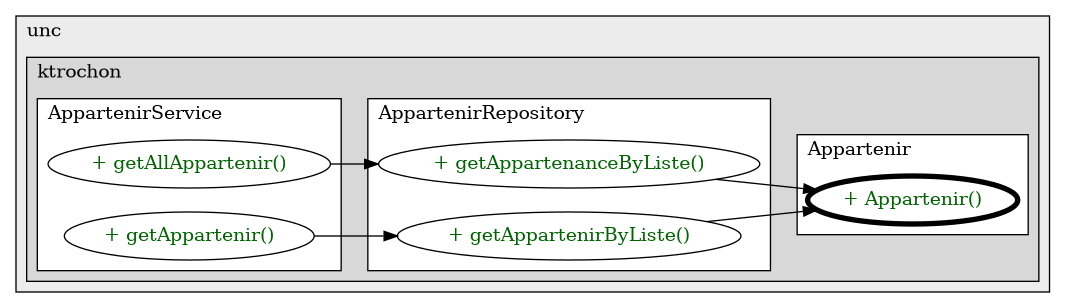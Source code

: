 @startuml

/' diagram meta data start
config=CallConfiguration;
{
  "rootMethod": "nc.unc.ktrochon.pocketlist.entity.Appartenir#Appartenir()",
  "projectClassification": {
    "searchMode": "OpenProject", // OpenProject, AllProjects
    "includedProjects": "",
    "pathEndKeywords": "*.impl",
    "isClientPath": "",
    "isClientName": "",
    "isTestPath": "",
    "isTestName": "",
    "isMappingPath": "",
    "isMappingName": "",
    "isDataAccessPath": "",
    "isDataAccessName": "",
    "isDataStructurePath": "",
    "isDataStructureName": "",
    "isInterfaceStructuresPath": "",
    "isInterfaceStructuresName": "",
    "isEntryPointPath": "",
    "isEntryPointName": "",
    "treatFinalFieldsAsMandatory": false
  },
  "graphRestriction": {
    "classPackageExcludeFilter": "",
    "classPackageIncludeFilter": "",
    "classNameExcludeFilter": "",
    "classNameIncludeFilter": "",
    "methodNameExcludeFilter": "",
    "methodNameIncludeFilter": "",
    "removeByInheritance": "", // inheritance/annotation based filtering is done in a second step
    "removeByAnnotation": "",
    "removeByClassPackage": "", // cleanup the graph after inheritance/annotation based filtering is done
    "removeByClassName": "",
    "cutMappings": false,
    "cutEnum": true,
    "cutTests": true,
    "cutClient": true,
    "cutDataAccess": true,
    "cutInterfaceStructures": true,
    "cutDataStructures": true,
    "cutGetterAndSetter": true,
    "cutConstructors": true
  },
  "graphTraversal": {
    "forwardDepth": 3,
    "backwardDepth": 3,
    "classPackageExcludeFilter": "",
    "classPackageIncludeFilter": "",
    "classNameExcludeFilter": "",
    "classNameIncludeFilter": "",
    "methodNameExcludeFilter": "",
    "methodNameIncludeFilter": "",
    "hideMappings": false,
    "hideDataStructures": false,
    "hidePrivateMethods": true,
    "hideInterfaceCalls": true, // indirection: implementation -> interface (is hidden) -> implementation
    "onlyShowApplicationEntryPoints": false, // root node is included
    "useMethodCallsForStructureDiagram": "ForwardOnly" // ForwardOnly, BothDirections, No
  },
  "details": {
    "aggregation": "GroupByClass", // ByClass, GroupByClass, None
    "showMethodParametersTypes": false,
    "showMethodParametersNames": false,
    "showMethodReturnType": false,
    "showPackageLevels": 2,
    "showCallOrder": false,
    "edgeMode": "MethodsOnly", // TypesOnly, MethodsOnly, TypesAndMethods, MethodsAndDirectTypeUsage
    "showDetailedClassStructure": false
  },
  "rootClass": "nc.unc.ktrochon.pocketlist.entity.Appartenir",
  "extensionCallbackMethod": "" // qualified.class.name#methodName - signature: public static String method(String)
}
diagram meta data end '/



digraph g {
    rankdir="LR"
    splines=polyline
    

'nodes 
subgraph cluster_115946 { 
   	label=unc
	labeljust=l
	fillcolor="#ececec"
	style=filled
   
   subgraph cluster_949228562 { 
   	label=ktrochon
	labeljust=l
	fillcolor="#d8d8d8"
	style=filled
   
   subgraph cluster_320573196 { 
   	label=Appartenir
	labeljust=l
	fillcolor=white
	style=filled
   
   Appartenir165667126XXXAppartenir0[
	label="+ Appartenir()"
	style=filled
	fillcolor=white
	tooltip="Appartenir

null"
	penwidth=4
	fontcolor=darkgreen
];
} 

subgraph cluster_596400111 { 
   	label=AppartenirRepository
	labeljust=l
	fillcolor=white
	style=filled
   
   AppartenirRepository886306589XXXgetAppartenanceByListe104431[
	label="+ getAppartenanceByListe()"
	style=filled
	fillcolor=white
	tooltip="AppartenirRepository

null"
	fontcolor=darkgreen
];

AppartenirRepository886306589XXXgetAppartenirByListe515322732[
	label="+ getAppartenirByListe()"
	style=filled
	fillcolor=white
	tooltip="AppartenirRepository

null"
	fontcolor=darkgreen
];
} 

subgraph cluster_883855765 { 
   	label=AppartenirService
	labeljust=l
	fillcolor=white
	style=filled
   
   AppartenirService121729986XXXgetAllAppartenir1231651276[
	label="+ getAllAppartenir()"
	style=filled
	fillcolor=white
	tooltip="AppartenirService

null"
	fontcolor=darkgreen
];

AppartenirService121729986XXXgetAppartenir1342706769[
	label="+ getAppartenir()"
	style=filled
	fillcolor=white
	tooltip="AppartenirService

null"
	fontcolor=darkgreen
];
} 
} 
} 

'edges    
AppartenirRepository886306589XXXgetAppartenanceByListe104431 -> Appartenir165667126XXXAppartenir0;
AppartenirRepository886306589XXXgetAppartenirByListe515322732 -> Appartenir165667126XXXAppartenir0;
AppartenirService121729986XXXgetAllAppartenir1231651276 -> AppartenirRepository886306589XXXgetAppartenanceByListe104431;
AppartenirService121729986XXXgetAppartenir1342706769 -> AppartenirRepository886306589XXXgetAppartenirByListe515322732;
    
}
@enduml